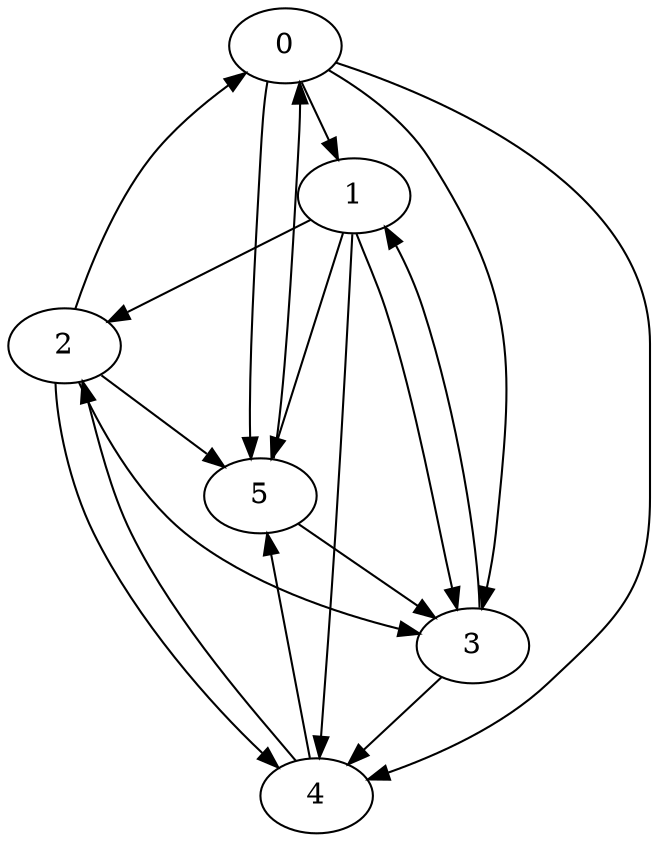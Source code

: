 digraph {
    0;
    1;
    2;
    3;
    4;
    5;
    0 -> 5;
    0 -> 4;
    0 -> 3;
    0 -> 1;
    1 -> 5;
    1 -> 4;
    1 -> 3;
    1 -> 2;
    2 -> 5;
    2 -> 4;
    2 -> 3;
    2 -> 0;
    3 -> 4;
    3 -> 1;
    4 -> 5;
    4 -> 2;
    5 -> 3;
    5 -> 0;
}